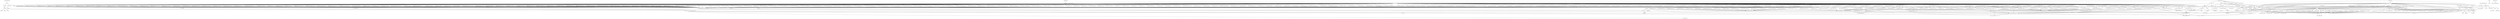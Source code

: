 digraph depends {
    node [shape=plaintext]
"angstrom-feed-configs" -> "opkg" [style=dotted]
"angstrom-packagegroup-boot" -> "angstrom-version"
"angstrom-packagegroup-boot" -> "packagegroup-boot"
"avahi-daemon" -> "base-files"
"avahi-daemon" -> "base-passwd"
"avahi-daemon" -> "libavahi-common3"
"avahi-daemon" -> "libavahi-core7"
"avahi-daemon" -> "libcap2"
"avahi-daemon" -> "libdaemon0"
"avahi-daemon" -> "libdbus-1-3"
"avahi-daemon" -> "libexpat1"
"avahi-daemon" -> "libnss-mdns" [style=dotted]
"avahi-daemon" -> "shadow"
"avahi-utils" -> "libavahi-client3"
"avahi-utils" -> "libavahi-common3"
"bluez5" -> "libdbus-1-3"
"bluez5" -> "libglib-2.0-0"
"bluez5" -> "libreadline7"
"bluez5" -> "libudev1"
"busybox" -> "busybox-syslog" [style=dotted]
"busybox" -> "busybox-udhcpc" [style=dotted]
"ca-certificates" -> "openssl"
"cpufreq-tweaks" -> "cpufrequtils"
"dbus-1" -> "base-files"
"dbus-1" -> "base-passwd"
"dbus-1" -> "libdbus-1-3"
"dbus-1" -> "libexpat1"
"dbus-1" -> "libsystemd0"
"dbus-1" -> "libx11-6"
"dbus-1" -> "shadow"
"e2fsprogs-e2fsck" -> "libblkid1"
"e2fsprogs-e2fsck" -> "libcom-err2"
"e2fsprogs-e2fsck" -> "libe2p2"
"e2fsprogs-e2fsck" -> "libext2fs2"
"e2fsprogs-e2fsck" -> "libuuid1"
"fixmac" -> "ranpwd"
"htop" -> "libncursesw5"
"htop" -> "libtinfo5"
"htop" -> "ncurses-terminfo"
"iptables" -> "kernel-module-iptable-filter" [style=dotted]
"iptables" -> "kernel-module-iptable-nat" [style=dotted]
"iptables" -> "kernel-module-ip-tables" [style=dotted]
"iptables" -> "kernel-module-ipt-masquerade" [style=dotted]
"iptables" -> "kernel-module-nf-conntrack-ipv4" [style=dotted]
"iptables" -> "kernel-module-nf-conntrack" [style=dotted]
"iptables" -> "kernel-module-nf-defrag-ipv4" [style=dotted]
"iptables" -> "kernel-module-nf-nat" [style=dotted]
"iptables" -> "kernel-module-x-tables" [style=dotted]
"iw" -> "libnl-3-200"
"iw" -> "libnl-genl-3-200"
"kernel-module-8021q-4.16.1" -> "kernel-module-garp-4.16.1"
"kernel-module-8021q-4.16.1" -> "kernel-module-mrp-4.16.1"
"kernel-module-adv7511-4.16.1" -> "kernel-module-cec-4.16.1"
"kernel-module-asix-4.16.1" -> "kernel-module-usbnet-4.16.1"
"kernel-module-authencesn-4.16.1" -> "kernel-module-authenc-4.16.1"
"kernel-module-ax88179-178a-4.16.1" -> "kernel-module-usbnet-4.16.1"
"kernel-module-bluetooth-4.16.1" -> "kernel-module-ecdh-generic-4.16.1"
"kernel-module-bluetooth-4.16.1" -> "kernel-module-rfkill-4.16.1"
"kernel-module-brcmfmac-4.16.1" -> "kernel-module-brcmutil-4.16.1"
"kernel-module-brcmfmac-4.16.1" -> "kernel-module-cfg80211-4.16.1"
"kernel-module-bridge-4.16.1" -> "kernel-module-ipv6-4.16.1"
"kernel-module-bridge-4.16.1" -> "kernel-module-llc-4.16.1"
"kernel-module-bridge-4.16.1" -> "kernel-module-stp-4.16.1"
"kernel-module-br-netfilter-4.16.1" -> "kernel-module-bridge-4.16.1"
"kernel-module-btrfs-4.16.1" -> "kernel-module-lzo-compress-4.16.1"
"kernel-module-btrfs-4.16.1" -> "kernel-module-raid6-pq-4.16.1"
"kernel-module-btrfs-4.16.1" -> "kernel-module-xor-4.16.1"
"kernel-module-btrfs-4.16.1" -> "kernel-module-zlib-deflate-4.16.1"
"kernel-module-btrfs-4.16.1" -> "kernel-module-zstd-compress-4.16.1"
"kernel-module-btrfs-4.16.1" -> "kernel-module-zstd-decompress-4.16.1"
"kernel-module-cdc-ether-4.16.1" -> "kernel-module-usbnet-4.16.1"
"kernel-module-cdc-ncm-4.16.1" -> "kernel-module-usbnet-4.16.1"
"kernel-module-cdc-subset-4.16.1" -> "kernel-module-usbnet-4.16.1"
"kernel-module-cfg80211-4.16.1" -> "kernel-module-rfkill-4.16.1"
"kernel-module-cuse-4.16.1" -> "kernel-module-fuse-4.16.1"
"kernel-module-dm9601-4.16.1" -> "kernel-module-usbnet-4.16.1"
"kernel-module-garp-4.16.1" -> "kernel-module-llc-4.16.1"
"kernel-module-garp-4.16.1" -> "kernel-module-stp-4.16.1"
"kernel-module-hci-uart-4.16.1" -> "kernel-module-bluetooth-4.16.1"
"kernel-module-hidp-4.16.1" -> "kernel-module-bluetooth-4.16.1"
"kernel-module-ip6table-filter-4.16.1" -> "kernel-module-ip6-tables-4.16.1"
"kernel-module-ip6table-filter-4.16.1" -> "kernel-module-x-tables-4.16.1"
"kernel-module-ip6table-mangle-4.16.1" -> "kernel-module-ip6-tables-4.16.1"
"kernel-module-ip6table-mangle-4.16.1" -> "kernel-module-ipv6-4.16.1"
"kernel-module-ip6table-mangle-4.16.1" -> "kernel-module-x-tables-4.16.1"
"kernel-module-ip6table-nat-4.16.1" -> "kernel-module-ip6-tables-4.16.1"
"kernel-module-ip6table-nat-4.16.1" -> "kernel-module-nf-nat-ipv6-4.16.1"
"kernel-module-ip6-tables-4.16.1" -> "kernel-module-x-tables-4.16.1"
"kernel-module-ip6t-masquerade-4.16.1" -> "kernel-module-nf-conntrack-4.16.1"
"kernel-module-ip6t-masquerade-4.16.1" -> "kernel-module-nf-nat-masquerade-ipv6-4.16.1"
"kernel-module-ip6t-masquerade-4.16.1" -> "kernel-module-x-tables-4.16.1"
"kernel-module-ip6t-reject-4.16.1" -> "kernel-module-nf-reject-ipv6-4.16.1"
"kernel-module-ip6t-reject-4.16.1" -> "kernel-module-x-tables-4.16.1"
"kernel-module-iptable-filter-4.16.1" -> "kernel-module-ip-tables-4.16.1"
"kernel-module-iptable-filter-4.16.1" -> "kernel-module-x-tables-4.16.1"
"kernel-module-iptable-mangle-4.16.1" -> "kernel-module-ip-tables-4.16.1"
"kernel-module-iptable-mangle-4.16.1" -> "kernel-module-x-tables-4.16.1"
"kernel-module-iptable-nat-4.16.1" -> "kernel-module-ip-tables-4.16.1"
"kernel-module-iptable-nat-4.16.1" -> "kernel-module-nf-nat-ipv4-4.16.1"
"kernel-module-ip-tables-4.16.1" -> "kernel-module-x-tables-4.16.1"
"kernel-module-ipt-masquerade-4.16.1" -> "kernel-module-nf-conntrack-4.16.1"
"kernel-module-ipt-masquerade-4.16.1" -> "kernel-module-nf-nat-masquerade-ipv4-4.16.1"
"kernel-module-ipt-masquerade-4.16.1" -> "kernel-module-x-tables-4.16.1"
"kernel-module-ipt-reject-4.16.1" -> "kernel-module-nf-reject-ipv4-4.16.1"
"kernel-module-ipt-reject-4.16.1" -> "kernel-module-x-tables-4.16.1"
"kernel-module-ir-jvc-decoder-4.16.1" -> "kernel-module-rc-core-4.16.1"
"kernel-module-ir-kbd-i2c-4.16.1" -> "kernel-module-rc-core-4.16.1"
"kernel-module-ir-mce-kbd-decoder-4.16.1" -> "kernel-module-rc-core-4.16.1"
"kernel-module-ir-nec-decoder-4.16.1" -> "kernel-module-rc-core-4.16.1"
"kernel-module-ir-rc5-decoder-4.16.1" -> "kernel-module-rc-core-4.16.1"
"kernel-module-ir-rc6-decoder-4.16.1" -> "kernel-module-rc-core-4.16.1"
"kernel-module-ir-sanyo-decoder-4.16.1" -> "kernel-module-rc-core-4.16.1"
"kernel-module-ir-sharp-decoder-4.16.1" -> "kernel-module-rc-core-4.16.1"
"kernel-module-ir-sony-decoder-4.16.1" -> "kernel-module-rc-core-4.16.1"
"kernel-module-ir-xmp-decoder-4.16.1" -> "kernel-module-rc-core-4.16.1"
"kernel-module-mac80211-4.16.1" -> "kernel-module-cfg80211-4.16.1"
"kernel-module-macvtap-4.16.1" -> "kernel-module-macvlan-4.16.1"
"kernel-module-macvtap-4.16.1" -> "kernel-module-tap-4.16.1"
"kernel-module-mcs7830-4.16.1" -> "kernel-module-usbnet-4.16.1"
"kernel-module-meson-ir-4.16.1" -> "kernel-module-rc-core-4.16.1"
"kernel-module-meson-rng-4.16.1" -> "kernel-module-rng-core-4.16.1"
"kernel-module-net1080-4.16.1" -> "kernel-module-usbnet-4.16.1"
"kernel-module-nf-conntrack-4.16.1" -> "kernel-module-libcrc32c-4.16.1"
"kernel-module-nf-conntrack-ipv4-4.16.1" -> "kernel-module-nf-conntrack-4.16.1"
"kernel-module-nf-conntrack-ipv4-4.16.1" -> "kernel-module-nf-defrag-ipv4-4.16.1"
"kernel-module-nf-conntrack-ipv6-4.16.1" -> "kernel-module-ipv6-4.16.1"
"kernel-module-nf-conntrack-ipv6-4.16.1" -> "kernel-module-nf-conntrack-4.16.1"
"kernel-module-nf-conntrack-ipv6-4.16.1" -> "kernel-module-nf-defrag-ipv6-4.16.1"
"kernel-module-nf-defrag-ipv6-4.16.1" -> "kernel-module-ipv6-4.16.1"
"kernel-module-nf-log-ipv4-4.16.1" -> "kernel-module-nf-log-common-4.16.1"
"kernel-module-nf-log-ipv6-4.16.1" -> "kernel-module-nf-log-common-4.16.1"
"kernel-module-nf-nat-4.16.1" -> "kernel-module-libcrc32c-4.16.1"
"kernel-module-nf-nat-4.16.1" -> "kernel-module-nf-conntrack-4.16.1"
"kernel-module-nf-nat-ipv4-4.16.1" -> "kernel-module-nf-conntrack-4.16.1"
"kernel-module-nf-nat-ipv4-4.16.1" -> "kernel-module-nf-nat-4.16.1"
"kernel-module-nf-nat-ipv6-4.16.1" -> "kernel-module-ipv6-4.16.1"
"kernel-module-nf-nat-ipv6-4.16.1" -> "kernel-module-nf-conntrack-4.16.1"
"kernel-module-nf-nat-ipv6-4.16.1" -> "kernel-module-nf-nat-4.16.1"
"kernel-module-nf-nat-masquerade-ipv4-4.16.1" -> "kernel-module-nf-conntrack-4.16.1"
"kernel-module-nf-nat-masquerade-ipv4-4.16.1" -> "kernel-module-nf-nat-4.16.1"
"kernel-module-nf-nat-masquerade-ipv6-4.16.1" -> "kernel-module-ipv6-4.16.1"
"kernel-module-nf-nat-masquerade-ipv6-4.16.1" -> "kernel-module-nf-conntrack-4.16.1"
"kernel-module-nf-nat-masquerade-ipv6-4.16.1" -> "kernel-module-nf-nat-4.16.1"
"kernel-module-nf-reject-ipv6-4.16.1" -> "kernel-module-ipv6-4.16.1"
"kernel-module-p8022-4.16.1" -> "kernel-module-llc-4.16.1"
"kernel-module-plusb-4.16.1" -> "kernel-module-usbnet-4.16.1"
"kernel-module-psnap-4.16.1" -> "kernel-module-llc-4.16.1"
"kernel-module-rc-adstech-dvb-t-pci-4.16.1" -> "kernel-module-rc-core-4.16.1"
"kernel-module-rc-alink-dtu-m-4.16.1" -> "kernel-module-rc-core-4.16.1"
"kernel-module-rc-anysee-4.16.1" -> "kernel-module-rc-core-4.16.1"
"kernel-module-rc-apac-viewcomp-4.16.1" -> "kernel-module-rc-core-4.16.1"
"kernel-module-rc-astrometa-t2hybrid-4.16.1" -> "kernel-module-rc-core-4.16.1"
"kernel-module-rc-asus-pc39-4.16.1" -> "kernel-module-rc-core-4.16.1"
"kernel-module-rc-asus-ps3-100-4.16.1" -> "kernel-module-rc-core-4.16.1"
"kernel-module-rc-ati-tv-wonder-hd-600-4.16.1" -> "kernel-module-rc-core-4.16.1"
"kernel-module-rc-ati-x10-4.16.1" -> "kernel-module-rc-core-4.16.1"
"kernel-module-rc-avermedia-4.16.1" -> "kernel-module-rc-core-4.16.1"
"kernel-module-rc-avermedia-a16d-4.16.1" -> "kernel-module-rc-core-4.16.1"
"kernel-module-rc-avermedia-cardbus-4.16.1" -> "kernel-module-rc-core-4.16.1"
"kernel-module-rc-avermedia-dvbt-4.16.1" -> "kernel-module-rc-core-4.16.1"
"kernel-module-rc-avermedia-m135a-4.16.1" -> "kernel-module-rc-core-4.16.1"
"kernel-module-rc-avermedia-m733a-rm-k6-4.16.1" -> "kernel-module-rc-core-4.16.1"
"kernel-module-rc-avermedia-rm-ks-4.16.1" -> "kernel-module-rc-core-4.16.1"
"kernel-module-rc-avertv-303-4.16.1" -> "kernel-module-rc-core-4.16.1"
"kernel-module-rc-azurewave-ad-tu700-4.16.1" -> "kernel-module-rc-core-4.16.1"
"kernel-module-rc-behold-4.16.1" -> "kernel-module-rc-core-4.16.1"
"kernel-module-rc-behold-columbus-4.16.1" -> "kernel-module-rc-core-4.16.1"
"kernel-module-rc-budget-ci-old-4.16.1" -> "kernel-module-rc-core-4.16.1"
"kernel-module-rc-cec-4.16.1" -> "kernel-module-rc-core-4.16.1"
"kernel-module-rc-cinergy-1400-4.16.1" -> "kernel-module-rc-core-4.16.1"
"kernel-module-rc-cinergy-4.16.1" -> "kernel-module-rc-core-4.16.1"
"kernel-module-rc-d680-dmb-4.16.1" -> "kernel-module-rc-core-4.16.1"
"kernel-module-rc-delock-61959-4.16.1" -> "kernel-module-rc-core-4.16.1"
"kernel-module-rc-dib0700-nec-4.16.1" -> "kernel-module-rc-core-4.16.1"
"kernel-module-rc-dib0700-rc5-4.16.1" -> "kernel-module-rc-core-4.16.1"
"kernel-module-rc-digitalnow-tinytwin-4.16.1" -> "kernel-module-rc-core-4.16.1"
"kernel-module-rc-digittrade-4.16.1" -> "kernel-module-rc-core-4.16.1"
"kernel-module-rc-dm1105-nec-4.16.1" -> "kernel-module-rc-core-4.16.1"
"kernel-module-rc-dntv-live-dvb-t-4.16.1" -> "kernel-module-rc-core-4.16.1"
"kernel-module-rc-dntv-live-dvbt-pro-4.16.1" -> "kernel-module-rc-core-4.16.1"
"kernel-module-rc-dtt200u-4.16.1" -> "kernel-module-rc-core-4.16.1"
"kernel-module-rc-dvbsky-4.16.1" -> "kernel-module-rc-core-4.16.1"
"kernel-module-rc-dvico-mce-4.16.1" -> "kernel-module-rc-core-4.16.1"
"kernel-module-rc-dvico-portable-4.16.1" -> "kernel-module-rc-core-4.16.1"
"kernel-module-rc-em-terratec-4.16.1" -> "kernel-module-rc-core-4.16.1"
"kernel-module-rc-encore-enltv2-4.16.1" -> "kernel-module-rc-core-4.16.1"
"kernel-module-rc-encore-enltv-4.16.1" -> "kernel-module-rc-core-4.16.1"
"kernel-module-rc-encore-enltv-fm53-4.16.1" -> "kernel-module-rc-core-4.16.1"
"kernel-module-rc-evga-indtube-4.16.1" -> "kernel-module-rc-core-4.16.1"
"kernel-module-rc-eztv-4.16.1" -> "kernel-module-rc-core-4.16.1"
"kernel-module-rc-flydvb-4.16.1" -> "kernel-module-rc-core-4.16.1"
"kernel-module-rc-flyvideo-4.16.1" -> "kernel-module-rc-core-4.16.1"
"kernel-module-rc-fusionhdtv-mce-4.16.1" -> "kernel-module-rc-core-4.16.1"
"kernel-module-rc-gadmei-rm008z-4.16.1" -> "kernel-module-rc-core-4.16.1"
"kernel-module-rc-geekbox-4.16.1" -> "kernel-module-rc-core-4.16.1"
"kernel-module-rc-genius-tvgo-a11mce-4.16.1" -> "kernel-module-rc-core-4.16.1"
"kernel-module-rc-gotview7135-4.16.1" -> "kernel-module-rc-core-4.16.1"
"kernel-module-rc-hauppauge-4.16.1" -> "kernel-module-rc-core-4.16.1"
"kernel-module-rc-hisi-poplar-4.16.1" -> "kernel-module-rc-core-4.16.1"
"kernel-module-rc-hisi-tv-demo-4.16.1" -> "kernel-module-rc-core-4.16.1"
"kernel-module-rc-imon-mce-4.16.1" -> "kernel-module-rc-core-4.16.1"
"kernel-module-rc-imon-pad-4.16.1" -> "kernel-module-rc-core-4.16.1"
"kernel-module-rc-iodata-bctv7e-4.16.1" -> "kernel-module-rc-core-4.16.1"
"kernel-module-rc-it913x-v1-4.16.1" -> "kernel-module-rc-core-4.16.1"
"kernel-module-rc-it913x-v2-4.16.1" -> "kernel-module-rc-core-4.16.1"
"kernel-module-rc-kaiomy-4.16.1" -> "kernel-module-rc-core-4.16.1"
"kernel-module-rc-kworld-315u-4.16.1" -> "kernel-module-rc-core-4.16.1"
"kernel-module-rc-kworld-pc150u-4.16.1" -> "kernel-module-rc-core-4.16.1"
"kernel-module-rc-kworld-plus-tv-analog-4.16.1" -> "kernel-module-rc-core-4.16.1"
"kernel-module-rc-leadtek-y04g0051-4.16.1" -> "kernel-module-rc-core-4.16.1"
"kernel-module-rc-lme2510-4.16.1" -> "kernel-module-rc-core-4.16.1"
"kernel-module-rc-manli-4.16.1" -> "kernel-module-rc-core-4.16.1"
"kernel-module-rc-medion-x10-4.16.1" -> "kernel-module-rc-core-4.16.1"
"kernel-module-rc-medion-x10-digitainer-4.16.1" -> "kernel-module-rc-core-4.16.1"
"kernel-module-rc-medion-x10-or2x-4.16.1" -> "kernel-module-rc-core-4.16.1"
"kernel-module-rc-msi-digivox-ii-4.16.1" -> "kernel-module-rc-core-4.16.1"
"kernel-module-rc-msi-digivox-iii-4.16.1" -> "kernel-module-rc-core-4.16.1"
"kernel-module-rc-msi-tvanywhere-4.16.1" -> "kernel-module-rc-core-4.16.1"
"kernel-module-rc-msi-tvanywhere-plus-4.16.1" -> "kernel-module-rc-core-4.16.1"
"kernel-module-rc-nebula-4.16.1" -> "kernel-module-rc-core-4.16.1"
"kernel-module-rc-nec-terratec-cinergy-xs-4.16.1" -> "kernel-module-rc-core-4.16.1"
"kernel-module-rc-norwood-4.16.1" -> "kernel-module-rc-core-4.16.1"
"kernel-module-rc-npgtech-4.16.1" -> "kernel-module-rc-core-4.16.1"
"kernel-module-rc-pctv-sedna-4.16.1" -> "kernel-module-rc-core-4.16.1"
"kernel-module-rc-pinnacle-color-4.16.1" -> "kernel-module-rc-core-4.16.1"
"kernel-module-rc-pinnacle-grey-4.16.1" -> "kernel-module-rc-core-4.16.1"
"kernel-module-rc-pinnacle-pctv-hd-4.16.1" -> "kernel-module-rc-core-4.16.1"
"kernel-module-rc-pixelview-002t-4.16.1" -> "kernel-module-rc-core-4.16.1"
"kernel-module-rc-pixelview-4.16.1" -> "kernel-module-rc-core-4.16.1"
"kernel-module-rc-pixelview-mk12-4.16.1" -> "kernel-module-rc-core-4.16.1"
"kernel-module-rc-pixelview-new-4.16.1" -> "kernel-module-rc-core-4.16.1"
"kernel-module-rc-powercolor-real-angel-4.16.1" -> "kernel-module-rc-core-4.16.1"
"kernel-module-rc-proteus-2309-4.16.1" -> "kernel-module-rc-core-4.16.1"
"kernel-module-rc-purpletv-4.16.1" -> "kernel-module-rc-core-4.16.1"
"kernel-module-rc-pv951-4.16.1" -> "kernel-module-rc-core-4.16.1"
"kernel-module-rc-rc6-mce-4.16.1" -> "kernel-module-rc-core-4.16.1"
"kernel-module-rc-real-audio-220-32-keys-4.16.1" -> "kernel-module-rc-core-4.16.1"
"kernel-module-rc-reddo-4.16.1" -> "kernel-module-rc-core-4.16.1"
"kernel-module-rc-snapstream-firefly-4.16.1" -> "kernel-module-rc-core-4.16.1"
"kernel-module-rc-streamzap-4.16.1" -> "kernel-module-rc-core-4.16.1"
"kernel-module-rc-su3000-4.16.1" -> "kernel-module-rc-core-4.16.1"
"kernel-module-rc-tango-4.16.1" -> "kernel-module-rc-core-4.16.1"
"kernel-module-rc-tbs-nec-4.16.1" -> "kernel-module-rc-core-4.16.1"
"kernel-module-rc-technisat-ts35-4.16.1" -> "kernel-module-rc-core-4.16.1"
"kernel-module-rc-technisat-usb2-4.16.1" -> "kernel-module-rc-core-4.16.1"
"kernel-module-rc-terratec-cinergy-c-pci-4.16.1" -> "kernel-module-rc-core-4.16.1"
"kernel-module-rc-terratec-cinergy-s2-hd-4.16.1" -> "kernel-module-rc-core-4.16.1"
"kernel-module-rc-terratec-cinergy-xs-4.16.1" -> "kernel-module-rc-core-4.16.1"
"kernel-module-rc-terratec-slim-2-4.16.1" -> "kernel-module-rc-core-4.16.1"
"kernel-module-rc-terratec-slim-4.16.1" -> "kernel-module-rc-core-4.16.1"
"kernel-module-rc-tevii-nec-4.16.1" -> "kernel-module-rc-core-4.16.1"
"kernel-module-rc-tivo-4.16.1" -> "kernel-module-rc-core-4.16.1"
"kernel-module-rc-total-media-in-hand-02-4.16.1" -> "kernel-module-rc-core-4.16.1"
"kernel-module-rc-total-media-in-hand-4.16.1" -> "kernel-module-rc-core-4.16.1"
"kernel-module-rc-trekstor-4.16.1" -> "kernel-module-rc-core-4.16.1"
"kernel-module-rc-tt-1500-4.16.1" -> "kernel-module-rc-core-4.16.1"
"kernel-module-rc-twinhan1027-4.16.1" -> "kernel-module-rc-core-4.16.1"
"kernel-module-rc-twinhan-dtv-cab-ci-4.16.1" -> "kernel-module-rc-core-4.16.1"
"kernel-module-rc-videomate-m1f-4.16.1" -> "kernel-module-rc-core-4.16.1"
"kernel-module-rc-videomate-s350-4.16.1" -> "kernel-module-rc-core-4.16.1"
"kernel-module-rc-videomate-tv-pvr-4.16.1" -> "kernel-module-rc-core-4.16.1"
"kernel-module-rc-winfast-4.16.1" -> "kernel-module-rc-core-4.16.1"
"kernel-module-rc-winfast-usbii-deluxe-4.16.1" -> "kernel-module-rc-core-4.16.1"
"kernel-module-rc-zx-irdec-4.16.1" -> "kernel-module-rc-core-4.16.1"
"kernel-module-sit-4.16.1" -> "kernel-module-ip-tunnel-4.16.1"
"kernel-module-sit-4.16.1" -> "kernel-module-ipv6-4.16.1"
"kernel-module-sit-4.16.1" -> "kernel-module-tunnel4-4.16.1"
"kernel-modules" -> "kernel-module-8021q-4.16.1"
"kernel-modules" -> "kernel-module-adv7511-4.16.1"
"kernel-modules" -> "kernel-module-arc4-4.16.1"
"kernel-modules" -> "kernel-module-asix-4.16.1"
"kernel-modules" -> "kernel-module-at25-4.16.1"
"kernel-modules" -> "kernel-module-authenc-4.16.1"
"kernel-modules" -> "kernel-module-authencesn-4.16.1"
"kernel-modules" -> "kernel-module-ax88179-178a-4.16.1"
"kernel-modules" -> "kernel-module-bluetooth-4.16.1"
"kernel-modules" -> "kernel-module-brcmfmac-4.16.1"
"kernel-modules" -> "kernel-module-brcmutil-4.16.1"
"kernel-modules" -> "kernel-module-bridge-4.16.1"
"kernel-modules" -> "kernel-module-br-netfilter-4.16.1"
"kernel-modules" -> "kernel-module-btrfs-4.16.1"
"kernel-modules" -> "kernel-module-ccm-4.16.1"
"kernel-modules" -> "kernel-module-cdc-ether-4.16.1"
"kernel-modules" -> "kernel-module-cdc-ncm-4.16.1"
"kernel-modules" -> "kernel-module-cdc-subset-4.16.1"
"kernel-modules" -> "kernel-module-cec-4.16.1"
"kernel-modules" -> "kernel-module-cfg80211-4.16.1"
"kernel-modules" -> "kernel-module-ch7006-4.16.1"
"kernel-modules" -> "kernel-module-cmac-4.16.1"
"kernel-modules" -> "kernel-module-crypto-engine-4.16.1"
"kernel-modules" -> "kernel-module-ctr-4.16.1"
"kernel-modules" -> "kernel-module-cuse-4.16.1"
"kernel-modules" -> "kernel-module-dm9601-4.16.1"
"kernel-modules" -> "kernel-module-dvb-core-4.16.1"
"kernel-modules" -> "kernel-module-ecb-4.16.1"
"kernel-modules" -> "kernel-module-ecdh-generic-4.16.1"
"kernel-modules" -> "kernel-module-fuse-4.16.1"
"kernel-modules" -> "kernel-module-garp-4.16.1"
"kernel-modules" -> "kernel-module-gcm-4.16.1"
"kernel-modules" -> "kernel-module-ghash-generic-4.16.1"
"kernel-modules" -> "kernel-module-hci-uart-4.16.1"
"kernel-modules" -> "kernel-module-hidp-4.16.1"
"kernel-modules" -> "kernel-module-ina2xx-4.16.1"
"kernel-modules" -> "kernel-module-ip6table-filter-4.16.1"
"kernel-modules" -> "kernel-module-ip6table-mangle-4.16.1"
"kernel-modules" -> "kernel-module-ip6table-nat-4.16.1"
"kernel-modules" -> "kernel-module-ip6-tables-4.16.1"
"kernel-modules" -> "kernel-module-ip6t-masquerade-4.16.1"
"kernel-modules" -> "kernel-module-ip6t-reject-4.16.1"
"kernel-modules" -> "kernel-module-iptable-filter-4.16.1"
"kernel-modules" -> "kernel-module-iptable-mangle-4.16.1"
"kernel-modules" -> "kernel-module-iptable-nat-4.16.1"
"kernel-modules" -> "kernel-module-ip-tables-4.16.1"
"kernel-modules" -> "kernel-module-ipt-masquerade-4.16.1"
"kernel-modules" -> "kernel-module-ipt-reject-4.16.1"
"kernel-modules" -> "kernel-module-ip-tunnel-4.16.1"
"kernel-modules" -> "kernel-module-ipv6-4.16.1"
"kernel-modules" -> "kernel-module-ir-jvc-decoder-4.16.1"
"kernel-modules" -> "kernel-module-ir-kbd-i2c-4.16.1"
"kernel-modules" -> "kernel-module-ir-mce-kbd-decoder-4.16.1"
"kernel-modules" -> "kernel-module-ir-nec-decoder-4.16.1"
"kernel-modules" -> "kernel-module-ir-rc5-decoder-4.16.1"
"kernel-modules" -> "kernel-module-ir-rc6-decoder-4.16.1"
"kernel-modules" -> "kernel-module-ir-sanyo-decoder-4.16.1"
"kernel-modules" -> "kernel-module-ir-sharp-decoder-4.16.1"
"kernel-modules" -> "kernel-module-ir-sony-decoder-4.16.1"
"kernel-modules" -> "kernel-module-ir-xmp-decoder-4.16.1"
"kernel-modules" -> "kernel-module-libcrc32c-4.16.1"
"kernel-modules" -> "kernel-module-llc-4.16.1"
"kernel-modules" -> "kernel-module-lm90-4.16.1"
"kernel-modules" -> "kernel-module-lzo-compress-4.16.1"
"kernel-modules" -> "kernel-module-mac80211-4.16.1"
"kernel-modules" -> "kernel-module-macvlan-4.16.1"
"kernel-modules" -> "kernel-module-macvtap-4.16.1"
"kernel-modules" -> "kernel-module-mc44s803-4.16.1"
"kernel-modules" -> "kernel-module-mcs7830-4.16.1"
"kernel-modules" -> "kernel-module-media-4.16.1"
"kernel-modules" -> "kernel-module-meson-gxbb-wdt-4.16.1"
"kernel-modules" -> "kernel-module-meson-ir-4.16.1"
"kernel-modules" -> "kernel-module-meson-rng-4.16.1"
"kernel-modules" -> "kernel-module-meson-wdt-4.16.1"
"kernel-modules" -> "kernel-module-mrp-4.16.1"
"kernel-modules" -> "kernel-module-mt20xx-4.16.1"
"kernel-modules" -> "kernel-module-nbd-4.16.1"
"kernel-modules" -> "kernel-module-net1080-4.16.1"
"kernel-modules" -> "kernel-module-nf-conntrack-4.16.1"
"kernel-modules" -> "kernel-module-nf-conntrack-ipv4-4.16.1"
"kernel-modules" -> "kernel-module-nf-conntrack-ipv6-4.16.1"
"kernel-modules" -> "kernel-module-nf-defrag-ipv4-4.16.1"
"kernel-modules" -> "kernel-module-nf-defrag-ipv6-4.16.1"
"kernel-modules" -> "kernel-module-nf-log-common-4.16.1"
"kernel-modules" -> "kernel-module-nf-log-ipv4-4.16.1"
"kernel-modules" -> "kernel-module-nf-log-ipv6-4.16.1"
"kernel-modules" -> "kernel-module-nf-nat-4.16.1"
"kernel-modules" -> "kernel-module-nf-nat-ipv4-4.16.1"
"kernel-modules" -> "kernel-module-nf-nat-ipv6-4.16.1"
"kernel-modules" -> "kernel-module-nf-nat-masquerade-ipv4-4.16.1"
"kernel-modules" -> "kernel-module-nf-nat-masquerade-ipv6-4.16.1"
"kernel-modules" -> "kernel-module-nf-reject-ipv4-4.16.1"
"kernel-modules" -> "kernel-module-nf-reject-ipv6-4.16.1"
"kernel-modules" -> "kernel-module-nfs-layout-flexfiles-4.16.1"
"kernel-modules" -> "kernel-module-overlay-4.16.1"
"kernel-modules" -> "kernel-module-p8022-4.16.1"
"kernel-modules" -> "kernel-module-pegasus-4.16.1"
"kernel-modules" -> "kernel-module-plusb-4.16.1"
"kernel-modules" -> "kernel-module-psnap-4.16.1"
"kernel-modules" -> "kernel-module-pwm-meson-4.16.1"
"kernel-modules" -> "kernel-module-r8152-4.16.1"
"kernel-modules" -> "kernel-module-raid6-pq-4.16.1"
"kernel-modules" -> "kernel-module-rc-adstech-dvb-t-pci-4.16.1"
"kernel-modules" -> "kernel-module-rc-alink-dtu-m-4.16.1"
"kernel-modules" -> "kernel-module-rc-anysee-4.16.1"
"kernel-modules" -> "kernel-module-rc-apac-viewcomp-4.16.1"
"kernel-modules" -> "kernel-module-rc-astrometa-t2hybrid-4.16.1"
"kernel-modules" -> "kernel-module-rc-asus-pc39-4.16.1"
"kernel-modules" -> "kernel-module-rc-asus-ps3-100-4.16.1"
"kernel-modules" -> "kernel-module-rc-ati-tv-wonder-hd-600-4.16.1"
"kernel-modules" -> "kernel-module-rc-ati-x10-4.16.1"
"kernel-modules" -> "kernel-module-rc-avermedia-4.16.1"
"kernel-modules" -> "kernel-module-rc-avermedia-a16d-4.16.1"
"kernel-modules" -> "kernel-module-rc-avermedia-cardbus-4.16.1"
"kernel-modules" -> "kernel-module-rc-avermedia-dvbt-4.16.1"
"kernel-modules" -> "kernel-module-rc-avermedia-m135a-4.16.1"
"kernel-modules" -> "kernel-module-rc-avermedia-m733a-rm-k6-4.16.1"
"kernel-modules" -> "kernel-module-rc-avermedia-rm-ks-4.16.1"
"kernel-modules" -> "kernel-module-rc-avertv-303-4.16.1"
"kernel-modules" -> "kernel-module-rc-azurewave-ad-tu700-4.16.1"
"kernel-modules" -> "kernel-module-rc-behold-4.16.1"
"kernel-modules" -> "kernel-module-rc-behold-columbus-4.16.1"
"kernel-modules" -> "kernel-module-rc-budget-ci-old-4.16.1"
"kernel-modules" -> "kernel-module-rc-cec-4.16.1"
"kernel-modules" -> "kernel-module-rc-cinergy-1400-4.16.1"
"kernel-modules" -> "kernel-module-rc-cinergy-4.16.1"
"kernel-modules" -> "kernel-module-rc-core-4.16.1"
"kernel-modules" -> "kernel-module-rc-d680-dmb-4.16.1"
"kernel-modules" -> "kernel-module-rc-delock-61959-4.16.1"
"kernel-modules" -> "kernel-module-rc-dib0700-nec-4.16.1"
"kernel-modules" -> "kernel-module-rc-dib0700-rc5-4.16.1"
"kernel-modules" -> "kernel-module-rc-digitalnow-tinytwin-4.16.1"
"kernel-modules" -> "kernel-module-rc-digittrade-4.16.1"
"kernel-modules" -> "kernel-module-rc-dm1105-nec-4.16.1"
"kernel-modules" -> "kernel-module-rc-dntv-live-dvb-t-4.16.1"
"kernel-modules" -> "kernel-module-rc-dntv-live-dvbt-pro-4.16.1"
"kernel-modules" -> "kernel-module-rc-dtt200u-4.16.1"
"kernel-modules" -> "kernel-module-rc-dvbsky-4.16.1"
"kernel-modules" -> "kernel-module-rc-dvico-mce-4.16.1"
"kernel-modules" -> "kernel-module-rc-dvico-portable-4.16.1"
"kernel-modules" -> "kernel-module-rc-em-terratec-4.16.1"
"kernel-modules" -> "kernel-module-rc-encore-enltv2-4.16.1"
"kernel-modules" -> "kernel-module-rc-encore-enltv-4.16.1"
"kernel-modules" -> "kernel-module-rc-encore-enltv-fm53-4.16.1"
"kernel-modules" -> "kernel-module-rc-evga-indtube-4.16.1"
"kernel-modules" -> "kernel-module-rc-eztv-4.16.1"
"kernel-modules" -> "kernel-module-rc-flydvb-4.16.1"
"kernel-modules" -> "kernel-module-rc-flyvideo-4.16.1"
"kernel-modules" -> "kernel-module-rc-fusionhdtv-mce-4.16.1"
"kernel-modules" -> "kernel-module-rc-gadmei-rm008z-4.16.1"
"kernel-modules" -> "kernel-module-rc-geekbox-4.16.1"
"kernel-modules" -> "kernel-module-rc-genius-tvgo-a11mce-4.16.1"
"kernel-modules" -> "kernel-module-rc-gotview7135-4.16.1"
"kernel-modules" -> "kernel-module-rc-hauppauge-4.16.1"
"kernel-modules" -> "kernel-module-rc-hisi-poplar-4.16.1"
"kernel-modules" -> "kernel-module-rc-hisi-tv-demo-4.16.1"
"kernel-modules" -> "kernel-module-rc-imon-mce-4.16.1"
"kernel-modules" -> "kernel-module-rc-imon-pad-4.16.1"
"kernel-modules" -> "kernel-module-rc-iodata-bctv7e-4.16.1"
"kernel-modules" -> "kernel-module-rc-it913x-v1-4.16.1"
"kernel-modules" -> "kernel-module-rc-it913x-v2-4.16.1"
"kernel-modules" -> "kernel-module-rc-kaiomy-4.16.1"
"kernel-modules" -> "kernel-module-rc-kworld-315u-4.16.1"
"kernel-modules" -> "kernel-module-rc-kworld-pc150u-4.16.1"
"kernel-modules" -> "kernel-module-rc-kworld-plus-tv-analog-4.16.1"
"kernel-modules" -> "kernel-module-rc-leadtek-y04g0051-4.16.1"
"kernel-modules" -> "kernel-module-rc-lme2510-4.16.1"
"kernel-modules" -> "kernel-module-rc-manli-4.16.1"
"kernel-modules" -> "kernel-module-rc-medion-x10-4.16.1"
"kernel-modules" -> "kernel-module-rc-medion-x10-digitainer-4.16.1"
"kernel-modules" -> "kernel-module-rc-medion-x10-or2x-4.16.1"
"kernel-modules" -> "kernel-module-rc-msi-digivox-ii-4.16.1"
"kernel-modules" -> "kernel-module-rc-msi-digivox-iii-4.16.1"
"kernel-modules" -> "kernel-module-rc-msi-tvanywhere-4.16.1"
"kernel-modules" -> "kernel-module-rc-msi-tvanywhere-plus-4.16.1"
"kernel-modules" -> "kernel-module-rc-nebula-4.16.1"
"kernel-modules" -> "kernel-module-rc-nec-terratec-cinergy-xs-4.16.1"
"kernel-modules" -> "kernel-module-rc-norwood-4.16.1"
"kernel-modules" -> "kernel-module-rc-npgtech-4.16.1"
"kernel-modules" -> "kernel-module-rc-pctv-sedna-4.16.1"
"kernel-modules" -> "kernel-module-rc-pinnacle-color-4.16.1"
"kernel-modules" -> "kernel-module-rc-pinnacle-grey-4.16.1"
"kernel-modules" -> "kernel-module-rc-pinnacle-pctv-hd-4.16.1"
"kernel-modules" -> "kernel-module-rc-pixelview-002t-4.16.1"
"kernel-modules" -> "kernel-module-rc-pixelview-4.16.1"
"kernel-modules" -> "kernel-module-rc-pixelview-mk12-4.16.1"
"kernel-modules" -> "kernel-module-rc-pixelview-new-4.16.1"
"kernel-modules" -> "kernel-module-rc-powercolor-real-angel-4.16.1"
"kernel-modules" -> "kernel-module-rc-proteus-2309-4.16.1"
"kernel-modules" -> "kernel-module-rc-purpletv-4.16.1"
"kernel-modules" -> "kernel-module-rc-pv951-4.16.1"
"kernel-modules" -> "kernel-module-rc-rc6-mce-4.16.1"
"kernel-modules" -> "kernel-module-rc-real-audio-220-32-keys-4.16.1"
"kernel-modules" -> "kernel-module-rc-reddo-4.16.1"
"kernel-modules" -> "kernel-module-rc-snapstream-firefly-4.16.1"
"kernel-modules" -> "kernel-module-rc-streamzap-4.16.1"
"kernel-modules" -> "kernel-module-rc-su3000-4.16.1"
"kernel-modules" -> "kernel-module-rc-tango-4.16.1"
"kernel-modules" -> "kernel-module-rc-tbs-nec-4.16.1"
"kernel-modules" -> "kernel-module-rc-technisat-ts35-4.16.1"
"kernel-modules" -> "kernel-module-rc-technisat-usb2-4.16.1"
"kernel-modules" -> "kernel-module-rc-terratec-cinergy-c-pci-4.16.1"
"kernel-modules" -> "kernel-module-rc-terratec-cinergy-s2-hd-4.16.1"
"kernel-modules" -> "kernel-module-rc-terratec-cinergy-xs-4.16.1"
"kernel-modules" -> "kernel-module-rc-terratec-slim-2-4.16.1"
"kernel-modules" -> "kernel-module-rc-terratec-slim-4.16.1"
"kernel-modules" -> "kernel-module-rc-tevii-nec-4.16.1"
"kernel-modules" -> "kernel-module-rc-tivo-4.16.1"
"kernel-modules" -> "kernel-module-rc-total-media-in-hand-02-4.16.1"
"kernel-modules" -> "kernel-module-rc-total-media-in-hand-4.16.1"
"kernel-modules" -> "kernel-module-rc-trekstor-4.16.1"
"kernel-modules" -> "kernel-module-rc-tt-1500-4.16.1"
"kernel-modules" -> "kernel-module-rc-twinhan1027-4.16.1"
"kernel-modules" -> "kernel-module-rc-twinhan-dtv-cab-ci-4.16.1"
"kernel-modules" -> "kernel-module-rc-videomate-m1f-4.16.1"
"kernel-modules" -> "kernel-module-rc-videomate-s350-4.16.1"
"kernel-modules" -> "kernel-module-rc-videomate-tv-pvr-4.16.1"
"kernel-modules" -> "kernel-module-rc-winfast-4.16.1"
"kernel-modules" -> "kernel-module-rc-winfast-usbii-deluxe-4.16.1"
"kernel-modules" -> "kernel-module-rc-zx-irdec-4.16.1"
"kernel-modules" -> "kernel-module-realtek-4.16.1"
"kernel-modules" -> "kernel-module-rfkill-4.16.1"
"kernel-modules" -> "kernel-module-rng-core-4.16.1"
"kernel-modules" -> "kernel-module-rtc-rk808-4.16.1"
"kernel-modules" -> "kernel-module-rtl8150-4.16.1"
"kernel-modules" -> "kernel-module-seqiv-4.16.1"
"kernel-modules" -> "kernel-module-sil164-4.16.1"
"kernel-modules" -> "kernel-module-sit-4.16.1"
"kernel-modules" -> "kernel-module-smsc75xx-4.16.1"
"kernel-modules" -> "kernel-module-smsc95xx-4.16.1"
"kernel-modules" -> "kernel-module-spidev-4.16.1"
"kernel-modules" -> "kernel-module-spi-meson-spifc-4.16.1"
"kernel-modules" -> "kernel-module-sr9800-4.16.1"
"kernel-modules" -> "kernel-module-stp-4.16.1"
"kernel-modules" -> "kernel-module-tap-4.16.1"
"kernel-modules" -> "kernel-module-tda18271-4.16.1"
"kernel-modules" -> "kernel-module-tda827x-4.16.1"
"kernel-modules" -> "kernel-module-tda8290-4.16.1"
"kernel-modules" -> "kernel-module-tda9887-4.16.1"
"kernel-modules" -> "kernel-module-tuner-simple-4.16.1"
"kernel-modules" -> "kernel-module-tuner-types-4.16.1"
"kernel-modules" -> "kernel-module-tuner-xc2028-4.16.1"
"kernel-modules" -> "kernel-module-tunnel4-4.16.1"
"kernel-modules" -> "kernel-module-usbnet-4.16.1"
"kernel-modules" -> "kernel-module-v4l2-common-4.16.1"
"kernel-modules" -> "kernel-module-v4l2-dv-timings-4.16.1"
"kernel-modules" -> "kernel-module-veth-4.16.1"
"kernel-modules" -> "kernel-module-videodev-4.16.1"
"kernel-modules" -> "kernel-module-virtio-crypto-4.16.1"
"kernel-modules" -> "kernel-module-wl18xx-4.16.1"
"kernel-modules" -> "kernel-module-wlcore-4.16.1"
"kernel-modules" -> "kernel-module-wlcore-sdio-4.16.1"
"kernel-modules" -> "kernel-module-xc4000-4.16.1"
"kernel-modules" -> "kernel-module-xc5000-4.16.1"
"kernel-modules" -> "kernel-module-xen-privcmd-4.16.1"
"kernel-modules" -> "kernel-module-xfrm6-mode-beet-4.16.1"
"kernel-modules" -> "kernel-module-xfrm6-mode-transport-4.16.1"
"kernel-modules" -> "kernel-module-xfrm6-mode-tunnel-4.16.1"
"kernel-modules" -> "kernel-module-xor-4.16.1"
"kernel-modules" -> "kernel-module-x-tables-4.16.1"
"kernel-modules" -> "kernel-module-xt-addrtype-4.16.1"
"kernel-modules" -> "kernel-module-xt-checksum-4.16.1"
"kernel-modules" -> "kernel-module-xt-conntrack-4.16.1"
"kernel-modules" -> "kernel-module-xt-log-4.16.1"
"kernel-modules" -> "kernel-module-xt-nat-4.16.1"
"kernel-modules" -> "kernel-module-xt-tcpudp-4.16.1"
"kernel-modules" -> "kernel-module-xxhash-4.16.1"
"kernel-modules" -> "kernel-module-zaurus-4.16.1"
"kernel-modules" -> "kernel-module-zlib-deflate-4.16.1"
"kernel-modules" -> "kernel-module-zstd-compress-4.16.1"
"kernel-modules" -> "kernel-module-zstd-decompress-4.16.1"
"kernel-module-smsc75xx-4.16.1" -> "kernel-module-usbnet-4.16.1"
"kernel-module-smsc95xx-4.16.1" -> "kernel-module-usbnet-4.16.1"
"kernel-module-sr9800-4.16.1" -> "kernel-module-usbnet-4.16.1"
"kernel-module-stp-4.16.1" -> "kernel-module-llc-4.16.1"
"kernel-module-tuner-simple-4.16.1" -> "kernel-module-tuner-types-4.16.1"
"kernel-module-v4l2-common-4.16.1" -> "kernel-module-videodev-4.16.1"
"kernel-module-videodev-4.16.1" -> "kernel-module-media-4.16.1"
"kernel-module-virtio-crypto-4.16.1" -> "kernel-module-crypto-engine-4.16.1"
"kernel-module-wl18xx-4.16.1" -> "kernel-module-cfg80211-4.16.1"
"kernel-module-wl18xx-4.16.1" -> "kernel-module-mac80211-4.16.1"
"kernel-module-wl18xx-4.16.1" -> "kernel-module-wlcore-4.16.1"
"kernel-module-wlcore-4.16.1" -> "kernel-module-cfg80211-4.16.1"
"kernel-module-wlcore-4.16.1" -> "kernel-module-mac80211-4.16.1"
"kernel-module-xfrm6-mode-beet-4.16.1" -> "kernel-module-ipv6-4.16.1"
"kernel-module-xfrm6-mode-tunnel-4.16.1" -> "kernel-module-ipv6-4.16.1"
"kernel-module-xt-addrtype-4.16.1" -> "kernel-module-x-tables-4.16.1"
"kernel-module-xt-checksum-4.16.1" -> "kernel-module-x-tables-4.16.1"
"kernel-module-xt-conntrack-4.16.1" -> "kernel-module-nf-conntrack-4.16.1"
"kernel-module-xt-conntrack-4.16.1" -> "kernel-module-x-tables-4.16.1"
"kernel-module-xt-log-4.16.1" -> "kernel-module-x-tables-4.16.1"
"kernel-module-xt-nat-4.16.1" -> "kernel-module-nf-conntrack-4.16.1"
"kernel-module-xt-nat-4.16.1" -> "kernel-module-nf-nat-4.16.1"
"kernel-module-xt-nat-4.16.1" -> "kernel-module-x-tables-4.16.1"
"kernel-module-xt-tcpudp-4.16.1" -> "kernel-module-x-tables-4.16.1"
"kernel-module-zaurus-4.16.1" -> "kernel-module-cdc-ether-4.16.1"
"kernel-module-zaurus-4.16.1" -> "kernel-module-usbnet-4.16.1"
"kernel-module-zstd-compress-4.16.1" -> "kernel-module-xxhash-4.16.1"
"kernel-module-zstd-decompress-4.16.1" -> "kernel-module-xxhash-4.16.1"
"kmod" -> "libz1"
"less" -> "libtinfo5"
"libacl1" -> "libattr1"
"libarchive" -> "libbz2-1"
"libarchive" -> "liblzma5"
"libarchive" -> "liblzo2-2"
"libarchive" -> "libxml2"
"libarchive" -> "libz1"
"libavahi-client3" -> "libavahi-common3"
"libavahi-client3" -> "libdbus-1-3"
"libavahi-core7" -> "libavahi-common3"
"libblkid1" -> "libuuid1"
"libcrypto1.0.2" -> "openssl-conf" [style=dotted]
"libdbus-1-3" -> "dbus-1" [style=dotted]
"libdbus-1-3" -> "libsystemd0"
"libext2fs2" -> "libblkid1"
"libext2fs2" -> "libcom-err2"
"libgcrypt" -> "libcap2"
"libgcrypt" -> "libgpg-error0"
"libglib-2.0-0" -> "libffi6"
"libglib-2.0-0" -> "libmount1"
"libglib-2.0-0" -> "libpcre1"
"libglib-2.0-0" -> "libz1"
"libglib-2.0-0" -> "shared-mime-info" [style=dotted]
"libgnutls30" -> "libgmp10"
"libgnutls30" -> "libidn11"
"libgnutls30" -> "libunistring2"
"libgnutls30" -> "libz1"
"libgnutls30" -> "nettle"
"libkmod2" -> "libz1"
"libmount1" -> "libblkid1"
"libmount1" -> "libuuid1"
"libncursesw5" -> "libtinfo5"
"libnl-genl-3-200" -> "libnl-3-200"
"libnss-mdns" -> "avahi-daemon"
"libopkg1" -> "libarchive"
"libopkg1" -> "libsolv0"
"libpam" -> "libpam-runtime-suffix" [style=dotted]
"libpam-runtime" -> "libpam-suffix"
"libpam-runtime" -> "pam-plugin-deny-suffix"
"libpam-runtime" -> "pam-plugin-permit-suffix"
"libpam-runtime" -> "pam-plugin-unix-suffix"
"libpam-runtime" -> "pam-plugin-warn-suffix"
"libreadline7" -> "libtinfo5"
"libssl1.0.2" -> "libcrypto1.0.2"
"libsystemd0" -> "libcap2"
"libsystemd0" -> "lz4"
"libtinfo5" -> "ncurses-terminfo-base" [style=dotted]
"libudev1" -> "libcap2"
"libx11-6" -> "libxcb1"
"libxcb1" -> "libxau6"
"libxcb1" -> "libxdmcp6"
"libxml2" -> "libz1"
"locale-base-en-us" -> "glibc-binary-localedata-en-us"
"ncurses-terminfo" -> "ncurses-terminfo-base"
"nettle" -> "libgmp10"
"openssh-keygen" -> "libcrypto1.0.2"
"openssh-sshd" -> "base-files"
"openssh-sshd" -> "base-passwd"
"openssh-sshd" -> "libcrypto1.0.2"
"openssh-sshd" -> "libpam"
"openssh-sshd" -> "libz1"
"openssh-sshd" -> "openssh-keygen"
"openssh-sshd" -> "pam-plugin-keyinit"
"openssh-sshd" -> "pam-plugin-loginuid"
"openssh-sshd" -> "shadow"
"openssh-ssh" -> "libcrypto1.0.2"
"openssh-ssh" -> "libz1"
"openssl" -> "libcrypto1.0.2"
"openssl" -> "libssl1.0.2"
"openssl" -> "openssl-conf"
"opkg" -> "libarchive"
"opkg" -> "libopkg1"
"opkg" -> "opkg-arch-config"
"opkg" -> "wget"
"packagegroup-basic" -> "avahi-daemon"
"packagegroup-basic" -> "avahi-utils"
"packagegroup-basic" -> "bluez5" [style=dotted]
"packagegroup-basic" -> "cpufrequtils" [style=dotted]
"packagegroup-basic" -> "htop" [style=dotted]
"packagegroup-basic" -> "iw" [style=dotted]
"packagegroup-basic" -> "kernel-devicetree" [style=dotted]
"packagegroup-basic" -> "kernel-modules" [style=dotted]
"packagegroup-basic" -> "openssh-scp"
"packagegroup-basic" -> "openssh-sftp"
"packagegroup-basic" -> "openssh-sftp-server"
"packagegroup-basic" -> "openssh-ssh"
"packagegroup-basic" -> "openssh-sshd"
"packagegroup-basic" -> "tzdata" [style=dotted]
"packagegroup-basic" -> "usbutils" [style=dotted]
"packagegroup-basic" -> "wpa-supplicant" [style=dotted]
"packagegroup-boot" -> "base-files"
"packagegroup-boot" -> "base-passwd"
"packagegroup-boot" -> "busybox"
"packagegroup-boot" -> "kernel-devicetree"
"packagegroup-boot" -> "kernel" [style=dotted]
"packagegroup-boot" -> "netbase"
"packagegroup-boot" -> "u-boot-meson-gx"
"pam-plugin-deny" -> "libpam"
"pam-plugin-deny" -> "libpam-suffix"
"pam-plugin-env" -> "libpam"
"pam-plugin-env" -> "libpam-suffix"
"pam-plugin-faildelay" -> "libpam"
"pam-plugin-faildelay" -> "libpam-suffix"
"pam-plugin-group" -> "libpam"
"pam-plugin-group" -> "libpam-suffix"
"pam-plugin-keyinit" -> "libpam"
"pam-plugin-keyinit" -> "libpam-suffix"
"pam-plugin-lastlog" -> "libpam"
"pam-plugin-lastlog" -> "libpam-suffix"
"pam-plugin-limits" -> "libpam"
"pam-plugin-limits" -> "libpam-suffix"
"pam-plugin-loginuid" -> "libpam"
"pam-plugin-loginuid" -> "libpam-suffix"
"pam-plugin-mail" -> "libpam"
"pam-plugin-mail" -> "libpam-suffix"
"pam-plugin-motd" -> "libpam"
"pam-plugin-motd" -> "libpam-suffix"
"pam-plugin-nologin" -> "libpam"
"pam-plugin-nologin" -> "libpam-suffix"
"pam-plugin-permit" -> "libpam"
"pam-plugin-permit" -> "libpam-suffix"
"pam-plugin-rootok" -> "libpam"
"pam-plugin-rootok" -> "libpam-suffix"
"pam-plugin-securetty" -> "libpam"
"pam-plugin-securetty" -> "libpam-suffix"
"pam-plugin-shells" -> "libpam"
"pam-plugin-shells" -> "libpam-suffix"
"pam-plugin-unix" -> "libpam"
"pam-plugin-unix" -> "libpam-suffix"
"pam-plugin-warn" -> "libpam"
"pam-plugin-warn" -> "libpam-suffix"
"shadow-base" -> "libpam"
"shadow" -> "base-passwd"
"shadow" -> "libattr1"
"shadow" -> "libpam"
"shadow" -> "libpam-runtime"
"shadow" -> "pam-plugin-env"
"shadow" -> "pam-plugin-faildelay"
"shadow" -> "pam-plugin-group"
"shadow" -> "pam-plugin-lastlog"
"shadow" -> "pam-plugin-limits"
"shadow" -> "pam-plugin-mail"
"shadow" -> "pam-plugin-motd"
"shadow" -> "pam-plugin-nologin"
"shadow" -> "pam-plugin-rootok"
"shadow" -> "pam-plugin-securetty"
"shadow" -> "pam-plugin-shells"
"shadow" -> "shadow-base"
"shadow" -> "shadow-securetty"
"shadow" -> "util-linux-sulogin"
"shared-mime-info" -> "libglib-2.0-0"
"shared-mime-info" -> "libxml2"
"systemd-analyze" -> "libmount1"
"systemd-analyze" -> "libpam"
"systemd-analyze" -> "systemd"
"systemd" -> "base-files"
"systemd" -> "base-passwd"
"systemd-compat-units" -> "systemd"
"systemd-container" -> "iptables"
"systemd-container" -> "libacl1"
"systemd-container" -> "systemd"
"systemd" -> "dbus-1"
"systemd" -> "e2fsprogs-e2fsck" [style=dotted]
"systemd-extra-utils" -> "base-files"
"systemd-extra-utils" -> "base-passwd"
"systemd-extra-utils" -> "shadow"
"systemd-extra-utils" -> "systemd"
"systemd" -> "iptables"
"systemd" -> "kernel-module-autofs4" [style=dotted]
"systemd" -> "kernel-module-ipv6" [style=dotted]
"systemd" -> "kernel-module-unix" [style=dotted]
"systemd" -> "kmod"
"systemd" -> "less" [style=dotted]
"systemd" -> "libacl1"
"systemd" -> "libblkid1"
"systemd" -> "libcap2"
"systemd" -> "libidn11"
"systemd" -> "libkmod2"
"systemd" -> "libmount1"
"systemd" -> "libpam"
"systemd" -> "lz4"
"systemd" -> "os-release" [style=dotted]
"systemd" -> "pam-plugin-keyinit"
"systemd" -> "pam-plugin-loginuid"
"systemd" -> "pam-plugin-unix"
"systemd" -> "shadow"
"systemd" -> "systemd-compat-units" [style=dotted]
"systemd" -> "systemd-container"
"systemd" -> "systemd-extra-utils" [style=dotted]
"systemd" -> "systemd-serialgetty"
"systemd" -> "udev"
"systemd" -> "udev-hwdb" [style=dotted]
"systemd" -> "util-linux-agetty"
"systemd" -> "util-linux-fsck" [style=dotted]
"systemd" -> "util-linux-mount"
"systemd" -> "volatile-binds"
"udev-hwdb" -> "udev"
"udev" -> "libacl1"
"udev" -> "libblkid1"
"udev" -> "libkmod2"
"usbutils" -> "libudev1"
"usbutils" -> "libusb-1.0-0"
"usbutils" -> "udev-hwdb" [style=dotted]
"util-linux-fsck" -> "libblkid1"
"util-linux-fsck" -> "libmount1"
"util-linux-mount" -> "libmount1"
"wget" -> "ca-certificates" [style=dotted]
"wget" -> "libgnutls30"
"wget" -> "libpcre1"
"wget" -> "libz1"
"wget" -> "nettle"
"wpa-supplicant" -> "libdbus-1-3"
"wpa-supplicant" -> "libgcrypt"
"wpa-supplicant" -> "libgnutls30"
"wpa-supplicant" -> "libnl-3-200"
"wpa-supplicant" -> "libnl-genl-3-200"
"wpa-supplicant-passphrase" -> "libgcrypt"
"wpa-supplicant" -> "wpa-supplicant-cli" [style=dotted]
"wpa-supplicant" -> "wpa-supplicant-passphrase" [style=dotted]
}
